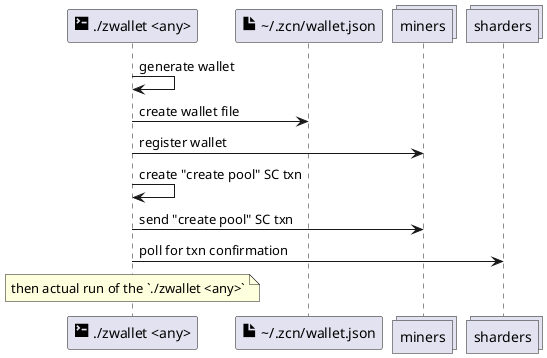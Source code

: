 @startuml
participant "<size:20><&terminal></size> ./zwallet <any>" as cli
participant "<size:20><&file></size> \~/.zcn/wallet.json" as wallet
collections miners
collections sharders

cli -> cli: generate wallet
cli -> wallet: create wallet file
cli -> miners: register wallet
cli -> cli: create "create pool" SC txn
cli -> miners: send "create pool" SC txn
cli -> sharders: poll for txn confirmation
note over cli: then actual run of the `./zwallet <any>`


@enduml